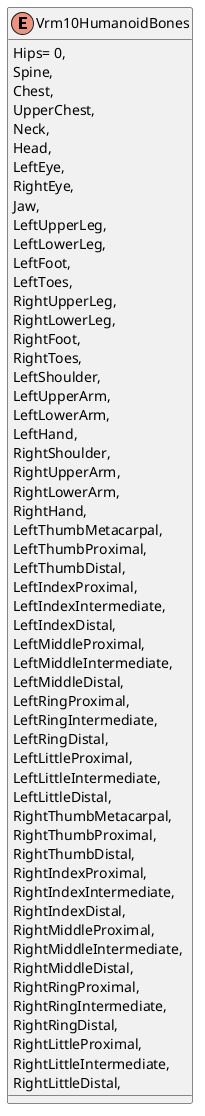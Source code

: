 @startuml
enum Vrm10HumanoidBones {
    Hips= 0,
    Spine,
    Chest,
    UpperChest,
    Neck,
    Head,
    LeftEye,
    RightEye,
    Jaw,
    LeftUpperLeg,
    LeftLowerLeg,
    LeftFoot,
    LeftToes,
    RightUpperLeg,
    RightLowerLeg,
    RightFoot,
    RightToes,
    LeftShoulder,
    LeftUpperArm,
    LeftLowerArm,
    LeftHand,
    RightShoulder,
    RightUpperArm,
    RightLowerArm,
    RightHand,
    LeftThumbMetacarpal,
    LeftThumbProximal,
    LeftThumbDistal,
    LeftIndexProximal,
    LeftIndexIntermediate,
    LeftIndexDistal,
    LeftMiddleProximal,
    LeftMiddleIntermediate,
    LeftMiddleDistal,
    LeftRingProximal,
    LeftRingIntermediate,
    LeftRingDistal,
    LeftLittleProximal,
    LeftLittleIntermediate,
    LeftLittleDistal,
    RightThumbMetacarpal,
    RightThumbProximal,
    RightThumbDistal,
    RightIndexProximal,
    RightIndexIntermediate,
    RightIndexDistal,
    RightMiddleProximal,
    RightMiddleIntermediate,
    RightMiddleDistal,
    RightRingProximal,
    RightRingIntermediate,
    RightRingDistal,
    RightLittleProximal,
    RightLittleIntermediate,
    RightLittleDistal,
}
@enduml
